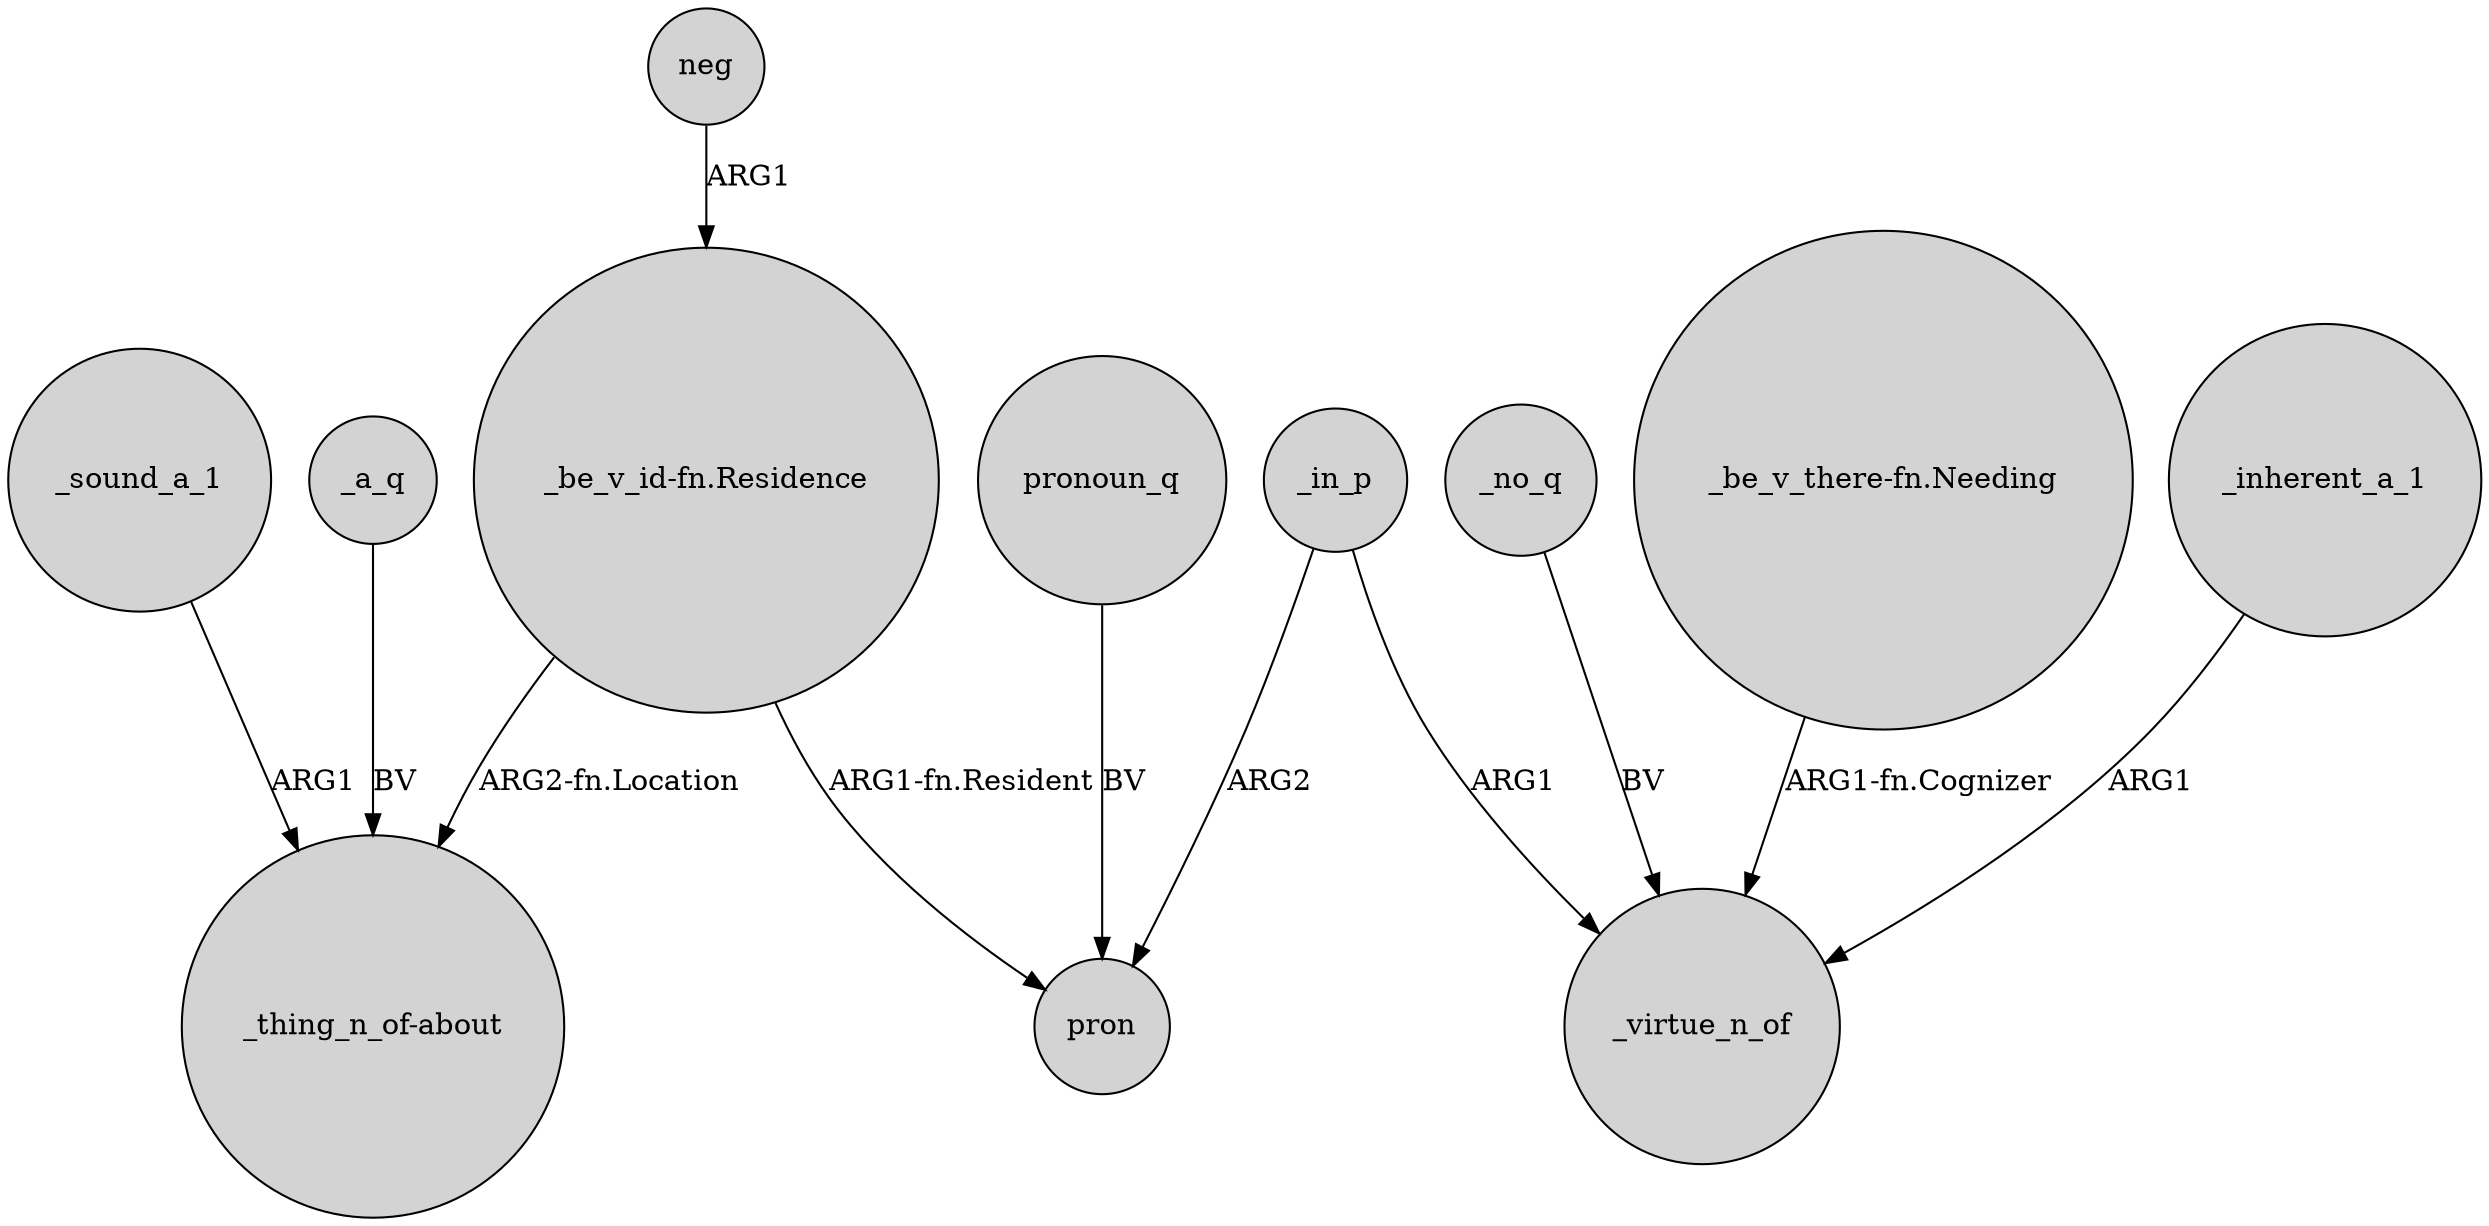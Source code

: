digraph {
	node [shape=circle style=filled]
	_a_q -> "_thing_n_of-about" [label=BV]
	_inherent_a_1 -> _virtue_n_of [label=ARG1]
	_sound_a_1 -> "_thing_n_of-about" [label=ARG1]
	"_be_v_id-fn.Residence" -> pron [label="ARG1-fn.Resident"]
	_no_q -> _virtue_n_of [label=BV]
	_in_p -> pron [label=ARG2]
	neg -> "_be_v_id-fn.Residence" [label=ARG1]
	_in_p -> _virtue_n_of [label=ARG1]
	pronoun_q -> pron [label=BV]
	"_be_v_id-fn.Residence" -> "_thing_n_of-about" [label="ARG2-fn.Location"]
	"_be_v_there-fn.Needing" -> _virtue_n_of [label="ARG1-fn.Cognizer"]
}

